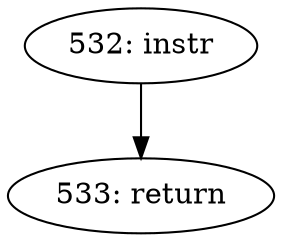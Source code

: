 digraph CFG_tcp_enter_quickack_mode {
532 [label="532: instr"]
	532 -> 533
533 [label="533: return"]
	
}
